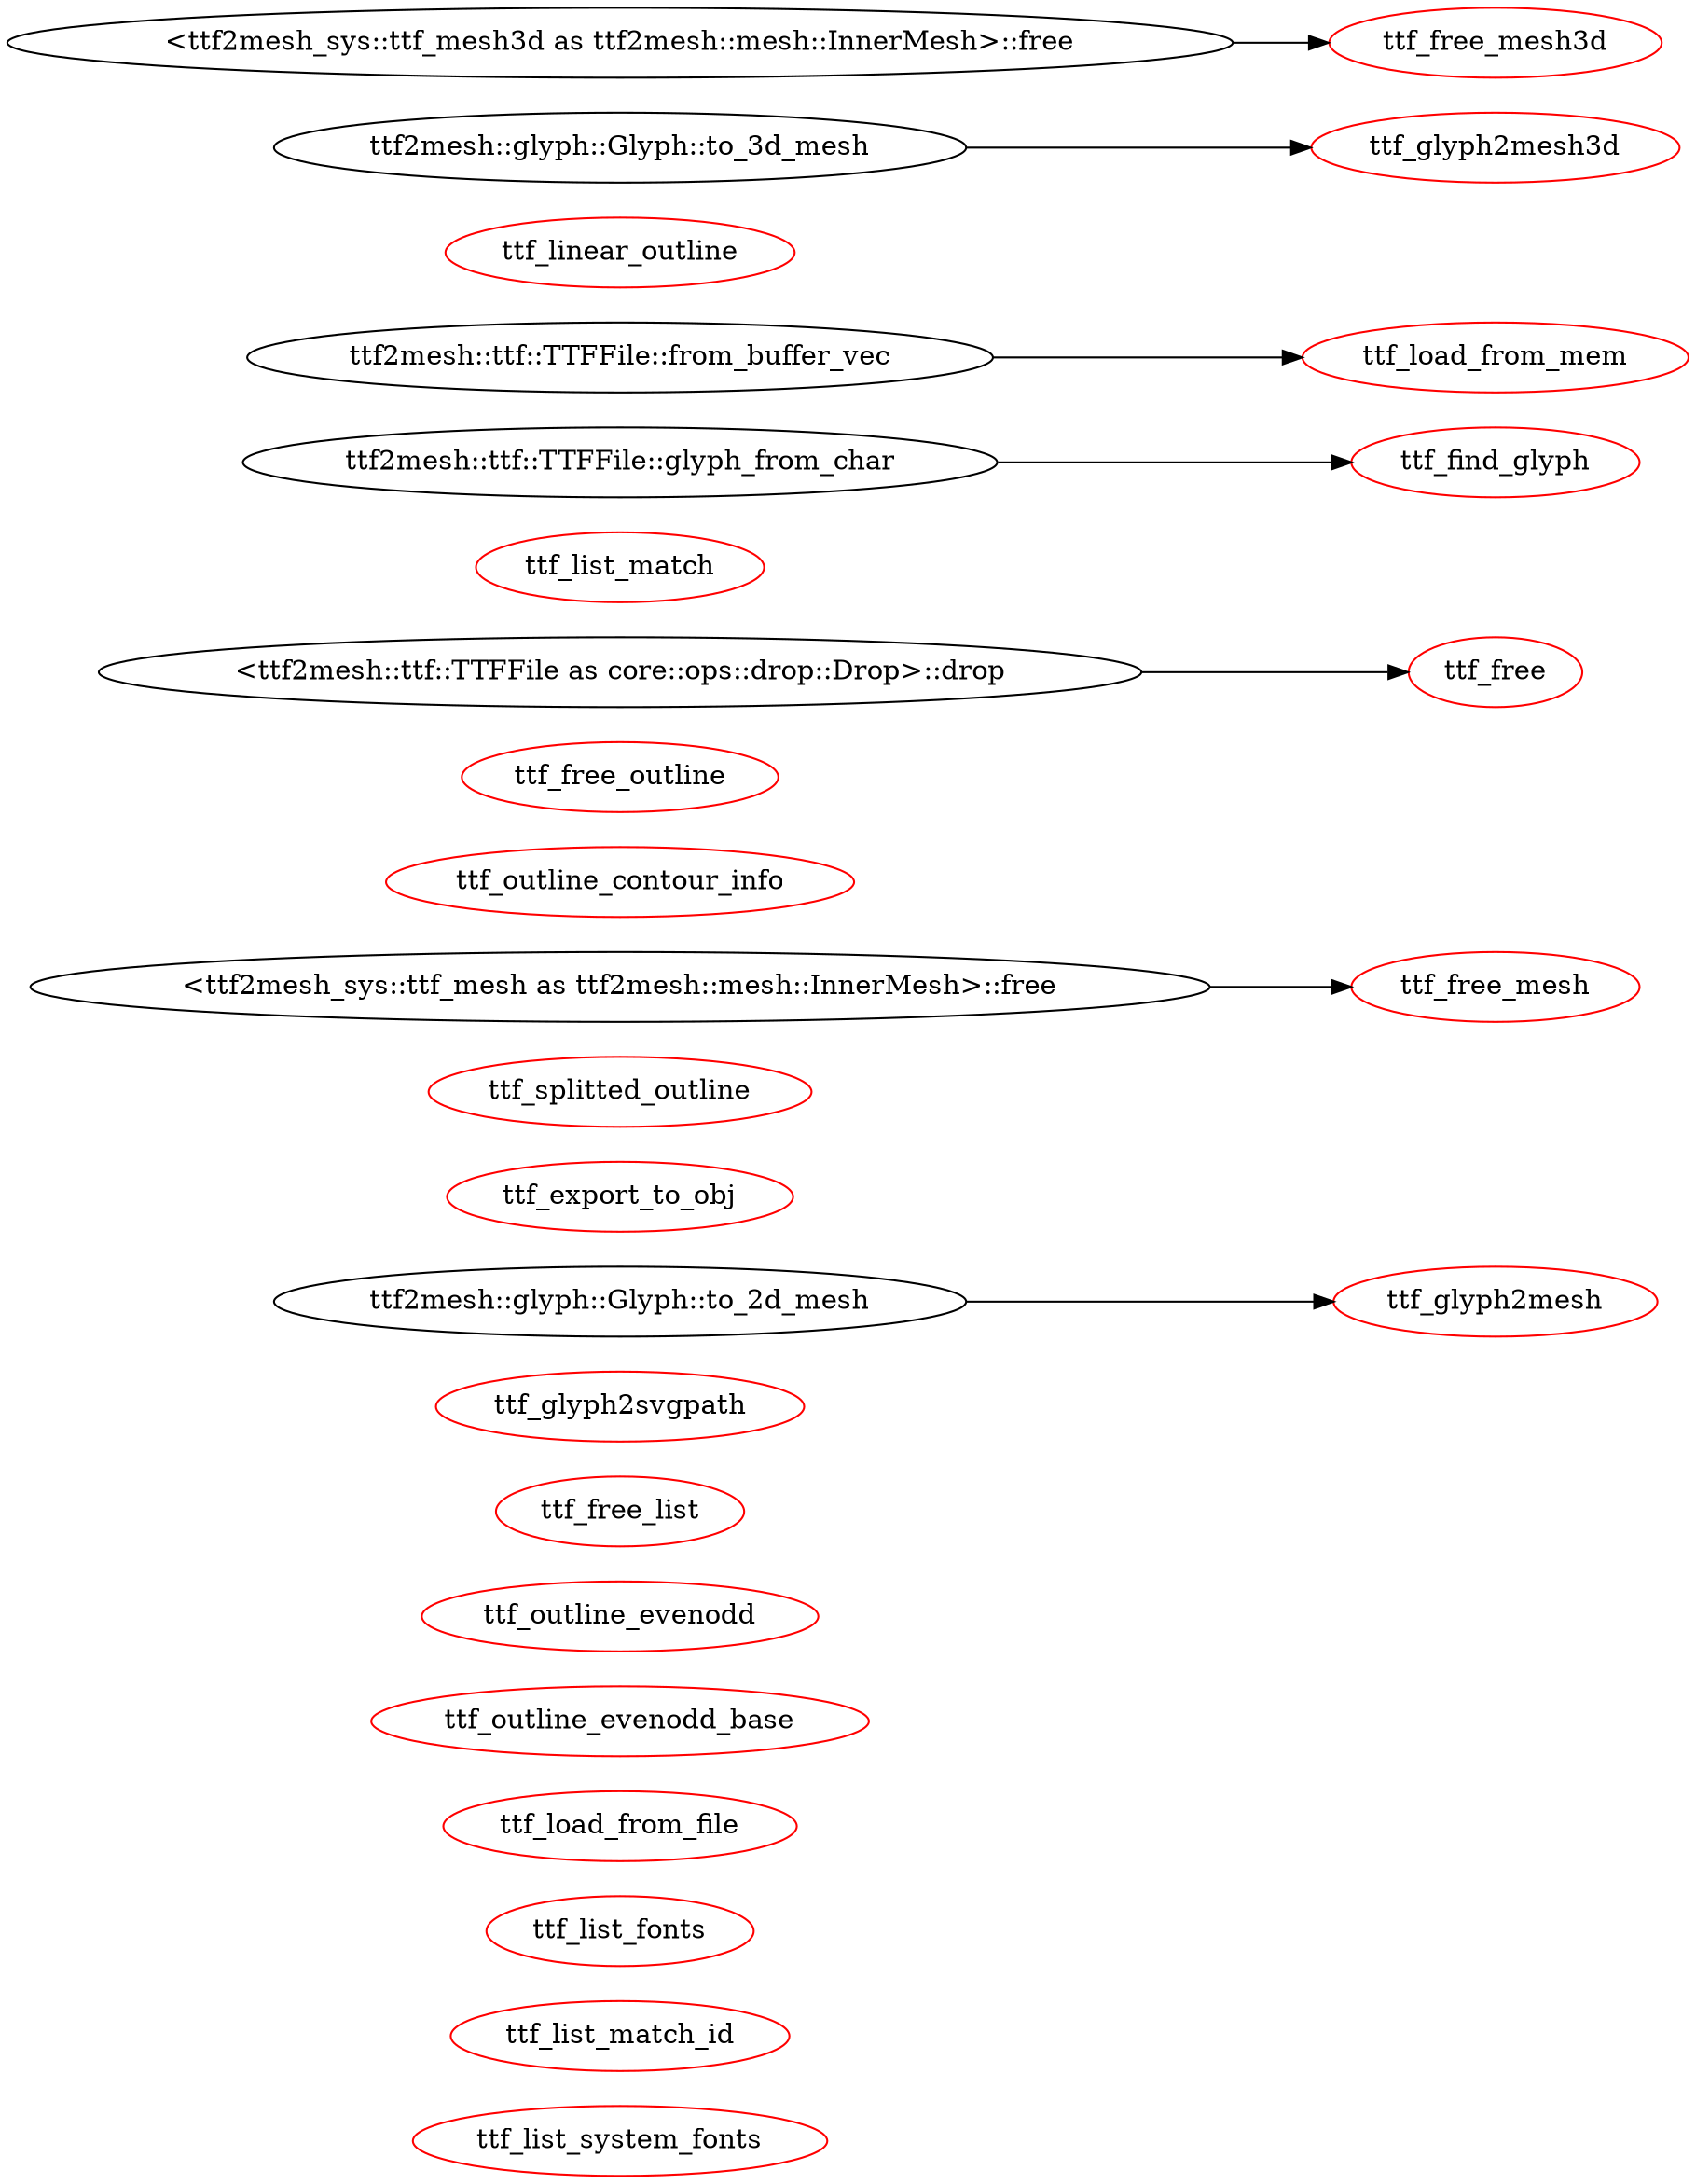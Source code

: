 digraph G {
    rankdir=LR;
    Node1cab50f012d7923f77b51016845aa3ae [color=red, label="ttf_list_system_fonts"];
    Node1c7284c8dc2b8e41a60d3ff4144bf0d8 [color=red, label="ttf_list_match_id"];
    Node1086719cab16e6bb7fd84cef0be06793 [color=red, label="ttf_list_fonts"];
    Node6c1a5a19bd7b4585a66e7cad9fb2d903 [color=red, label="ttf_load_from_file"];
    Node1b346135505e54075a3471238af7fc54 [color=red, label="ttf_outline_evenodd_base"];
    Node8468acb6a20cfb45ccb371c580b83466 [color=red, label="ttf_outline_evenodd"];
    Nodea0304784cca24feef6561a7568cd67f0 [color=red, label="ttf_free_list"];
    Node5d61ead49c9601955c510df7c2c28b5c [color=red, label="ttf_glyph2svgpath"];
    Node1e388a7b3ef1a84275eebbd9f01f5110 [color=red, label="ttf_glyph2mesh"];
    Node625a5af174631dad6c93089d93664bb1 [label="ttf2mesh::glyph::Glyph::to_2d_mesh"];
    Node625a5af174631dad6c93089d93664bb1 -> Node1e388a7b3ef1a84275eebbd9f01f5110;
    Noded6303c300e44574f91a10d6cce32d9ad [color=red, label="ttf_export_to_obj"];
    Node13882e7800dc4310124fa1a23e7b9586 [color=red, label="ttf_splitted_outline"];
    Node0fc1c0d10f990448fc52d0c61c3ca2f0 [color=red, label="ttf_free_mesh"];
    Nodec3756280704d8b799d7f0183de7716e5 [label="<ttf2mesh_sys::ttf_mesh as ttf2mesh::mesh::InnerMesh>::free"];
    Nodec3756280704d8b799d7f0183de7716e5 -> Node0fc1c0d10f990448fc52d0c61c3ca2f0;
    Node8b051065b10bc20dfb9885d73553b84e [color=red, label="ttf_outline_contour_info"];
    Nodec23d6464417077b096821534bf7d75a5 [color=red, label="ttf_free_outline"];
    Node184c10adf8d7b59760d598894bdb0de4 [color=red, label="ttf_free"];
    Node02e1e57e31a10b17f9802e91d81499a1 [label="<ttf2mesh::ttf::TTFFile as core::ops::drop::Drop>::drop"];
    Node02e1e57e31a10b17f9802e91d81499a1 -> Node184c10adf8d7b59760d598894bdb0de4;
    Node928e1ae24130a1d6b5d6357fb0df0b9d [color=red, label="ttf_list_match"];
    Node43336ca813ec01b073daa32136dfcdf9 [color=red, label="ttf_find_glyph"];
    Node1119697b7723e03f53124a19dee43a22 [label="ttf2mesh::ttf::TTFFile::glyph_from_char"];
    Node1119697b7723e03f53124a19dee43a22 -> Node43336ca813ec01b073daa32136dfcdf9;
    Node10ecf63e4dd2aa522f03f87b6574d16f [color=red, label="ttf_load_from_mem"];
    Nodeceb0d1da48fefae63ec6125219a3a08e [label="ttf2mesh::ttf::TTFFile::from_buffer_vec"];
    Nodeceb0d1da48fefae63ec6125219a3a08e -> Node10ecf63e4dd2aa522f03f87b6574d16f;
    Node90b1e941a96b80cc8b8b23bcf1bc707a [color=red, label="ttf_linear_outline"];
    Nodec63785d385644983de4c10aefa0a9a6c [color=red, label="ttf_glyph2mesh3d"];
    Node306e706e028a26e685bd79ff23dd5e39 [label="ttf2mesh::glyph::Glyph::to_3d_mesh"];
    Node306e706e028a26e685bd79ff23dd5e39 -> Nodec63785d385644983de4c10aefa0a9a6c;
    Nodea94538bd9afb068fceafba6882207800 [color=red, label="ttf_free_mesh3d"];
    Node437c7f7ac5a6a85f58c4dacf285c2c60 [label="<ttf2mesh_sys::ttf_mesh3d as ttf2mesh::mesh::InnerMesh>::free"];
    Node437c7f7ac5a6a85f58c4dacf285c2c60 -> Nodea94538bd9afb068fceafba6882207800;

}